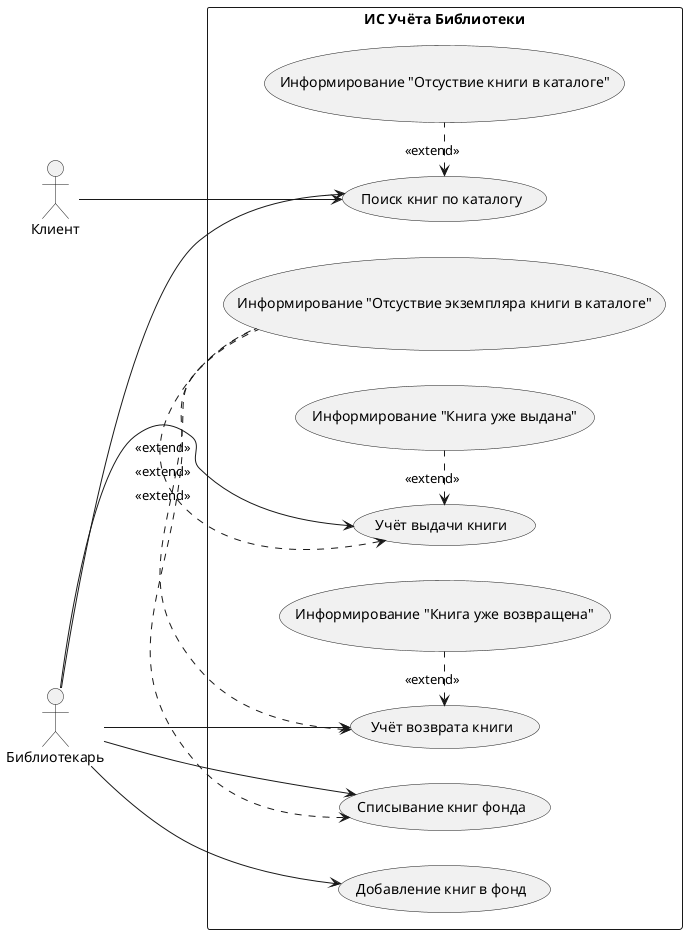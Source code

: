 @startuml lab1_usecase
left to right direction
actor "Клиент" as client
actor "Библиотекарь" as bible

rectangle "ИС Учёта Библиотеки" {
    
    usecase "Поиск книг по каталогу" as search
    usecase "Учёт выдачи книги" as give
    usecase "Учёт возврата книги" as receive
    usecase "Добавление книг в фонд" as add
    usecase "Списывание книг фонда" as delete

    usecase "Информирование "Отсуствие книги в каталоге"" as exc_no_book
    usecase "Информирование "Отсуствие экземпляра книги в каталоге"" as exc_no_book_ex
    usecase "Информирование "Книга уже выдана"" as exc_book_given
    usecase "Информирование "Книга уже возвращена"" as exc_book_received


    search <-right. exc_no_book : <<extend>>
    give <-right. exc_no_book_ex : <<extend>>
    give <-right. exc_book_given : <<extend>>
    receive <-right. exc_no_book_ex : <<extend>>
    receive <-right. exc_book_received : <<extend>>
    delete <-right. exc_no_book_ex : <<extend>>
}
client --> search
bible --> search
bible --> give
bible --> receive
bible --> add
bible --> delete

@enduml